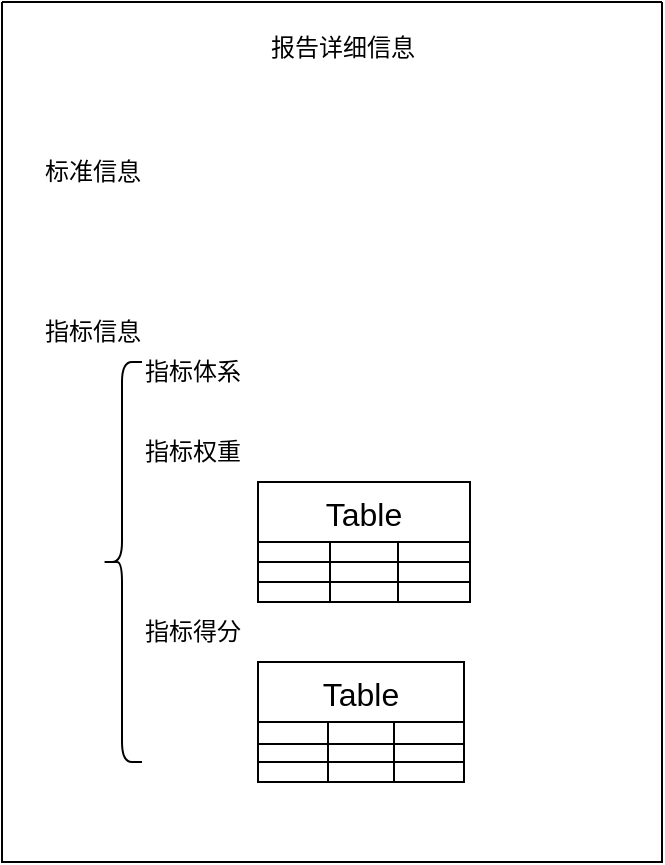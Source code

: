 <mxfile version="24.7.1" type="github">
  <diagram name="第 1 页" id="54DMhBAdJsvp6dHajpUP">
    <mxGraphModel dx="1290" dy="541" grid="1" gridSize="10" guides="1" tooltips="1" connect="1" arrows="1" fold="1" page="1" pageScale="1" pageWidth="827" pageHeight="1169" math="0" shadow="0">
      <root>
        <mxCell id="0" />
        <mxCell id="1" parent="0" />
        <mxCell id="b9Zt9LoIyYziU5IH4zG4-1" value="" style="swimlane;startSize=0;" vertex="1" parent="1">
          <mxGeometry x="180" y="230" width="330" height="430" as="geometry" />
        </mxCell>
        <mxCell id="b9Zt9LoIyYziU5IH4zG4-6" value="指标权重" style="text;html=1;align=center;verticalAlign=middle;resizable=0;points=[];autosize=1;strokeColor=none;fillColor=none;" vertex="1" parent="b9Zt9LoIyYziU5IH4zG4-1">
          <mxGeometry x="60" y="210" width="70" height="30" as="geometry" />
        </mxCell>
        <mxCell id="b9Zt9LoIyYziU5IH4zG4-5" value="指标得分" style="text;html=1;align=center;verticalAlign=middle;resizable=0;points=[];autosize=1;strokeColor=none;fillColor=none;" vertex="1" parent="b9Zt9LoIyYziU5IH4zG4-1">
          <mxGeometry x="60" y="300" width="70" height="30" as="geometry" />
        </mxCell>
        <mxCell id="b9Zt9LoIyYziU5IH4zG4-4" value="指标体系" style="text;html=1;align=center;verticalAlign=middle;resizable=0;points=[];autosize=1;strokeColor=none;fillColor=none;" vertex="1" parent="b9Zt9LoIyYziU5IH4zG4-1">
          <mxGeometry x="60" y="170" width="70" height="30" as="geometry" />
        </mxCell>
        <mxCell id="b9Zt9LoIyYziU5IH4zG4-3" value="标准信息" style="text;html=1;align=center;verticalAlign=middle;resizable=0;points=[];autosize=1;strokeColor=none;fillColor=none;" vertex="1" parent="b9Zt9LoIyYziU5IH4zG4-1">
          <mxGeometry x="10" y="70" width="70" height="30" as="geometry" />
        </mxCell>
        <mxCell id="b9Zt9LoIyYziU5IH4zG4-2" value="报告详细信息" style="text;html=1;align=center;verticalAlign=middle;resizable=0;points=[];autosize=1;strokeColor=none;fillColor=none;" vertex="1" parent="b9Zt9LoIyYziU5IH4zG4-1">
          <mxGeometry x="120" y="8" width="100" height="30" as="geometry" />
        </mxCell>
        <mxCell id="b9Zt9LoIyYziU5IH4zG4-7" value="指标信息" style="text;html=1;align=center;verticalAlign=middle;resizable=0;points=[];autosize=1;strokeColor=none;fillColor=none;" vertex="1" parent="b9Zt9LoIyYziU5IH4zG4-1">
          <mxGeometry x="10" y="150" width="70" height="30" as="geometry" />
        </mxCell>
        <mxCell id="b9Zt9LoIyYziU5IH4zG4-8" value="Table" style="shape=table;startSize=30;container=1;collapsible=0;childLayout=tableLayout;strokeColor=default;fontSize=16;" vertex="1" parent="b9Zt9LoIyYziU5IH4zG4-1">
          <mxGeometry x="128" y="330" width="103" height="60" as="geometry" />
        </mxCell>
        <mxCell id="b9Zt9LoIyYziU5IH4zG4-9" value="" style="shape=tableRow;horizontal=0;startSize=0;swimlaneHead=0;swimlaneBody=0;strokeColor=inherit;top=0;left=0;bottom=0;right=0;collapsible=0;dropTarget=0;fillColor=none;points=[[0,0.5],[1,0.5]];portConstraint=eastwest;fontSize=16;" vertex="1" parent="b9Zt9LoIyYziU5IH4zG4-8">
          <mxGeometry y="30" width="103" height="11" as="geometry" />
        </mxCell>
        <mxCell id="b9Zt9LoIyYziU5IH4zG4-10" value="" style="shape=partialRectangle;html=1;whiteSpace=wrap;connectable=0;strokeColor=inherit;overflow=hidden;fillColor=none;top=0;left=0;bottom=0;right=0;pointerEvents=1;fontSize=16;" vertex="1" parent="b9Zt9LoIyYziU5IH4zG4-9">
          <mxGeometry width="35" height="11" as="geometry">
            <mxRectangle width="35" height="11" as="alternateBounds" />
          </mxGeometry>
        </mxCell>
        <mxCell id="b9Zt9LoIyYziU5IH4zG4-11" value="" style="shape=partialRectangle;html=1;whiteSpace=wrap;connectable=0;strokeColor=inherit;overflow=hidden;fillColor=none;top=0;left=0;bottom=0;right=0;pointerEvents=1;fontSize=16;" vertex="1" parent="b9Zt9LoIyYziU5IH4zG4-9">
          <mxGeometry x="35" width="33" height="11" as="geometry">
            <mxRectangle width="33" height="11" as="alternateBounds" />
          </mxGeometry>
        </mxCell>
        <mxCell id="b9Zt9LoIyYziU5IH4zG4-12" value="" style="shape=partialRectangle;html=1;whiteSpace=wrap;connectable=0;strokeColor=inherit;overflow=hidden;fillColor=none;top=0;left=0;bottom=0;right=0;pointerEvents=1;fontSize=16;" vertex="1" parent="b9Zt9LoIyYziU5IH4zG4-9">
          <mxGeometry x="68" width="35" height="11" as="geometry">
            <mxRectangle width="35" height="11" as="alternateBounds" />
          </mxGeometry>
        </mxCell>
        <mxCell id="b9Zt9LoIyYziU5IH4zG4-13" value="" style="shape=tableRow;horizontal=0;startSize=0;swimlaneHead=0;swimlaneBody=0;strokeColor=inherit;top=0;left=0;bottom=0;right=0;collapsible=0;dropTarget=0;fillColor=none;points=[[0,0.5],[1,0.5]];portConstraint=eastwest;fontSize=16;" vertex="1" parent="b9Zt9LoIyYziU5IH4zG4-8">
          <mxGeometry y="41" width="103" height="9" as="geometry" />
        </mxCell>
        <mxCell id="b9Zt9LoIyYziU5IH4zG4-14" value="" style="shape=partialRectangle;html=1;whiteSpace=wrap;connectable=0;strokeColor=inherit;overflow=hidden;fillColor=none;top=0;left=0;bottom=0;right=0;pointerEvents=1;fontSize=16;" vertex="1" parent="b9Zt9LoIyYziU5IH4zG4-13">
          <mxGeometry width="35" height="9" as="geometry">
            <mxRectangle width="35" height="9" as="alternateBounds" />
          </mxGeometry>
        </mxCell>
        <mxCell id="b9Zt9LoIyYziU5IH4zG4-15" value="" style="shape=partialRectangle;html=1;whiteSpace=wrap;connectable=0;strokeColor=inherit;overflow=hidden;fillColor=none;top=0;left=0;bottom=0;right=0;pointerEvents=1;fontSize=16;" vertex="1" parent="b9Zt9LoIyYziU5IH4zG4-13">
          <mxGeometry x="35" width="33" height="9" as="geometry">
            <mxRectangle width="33" height="9" as="alternateBounds" />
          </mxGeometry>
        </mxCell>
        <mxCell id="b9Zt9LoIyYziU5IH4zG4-16" value="" style="shape=partialRectangle;html=1;whiteSpace=wrap;connectable=0;strokeColor=inherit;overflow=hidden;fillColor=none;top=0;left=0;bottom=0;right=0;pointerEvents=1;fontSize=16;" vertex="1" parent="b9Zt9LoIyYziU5IH4zG4-13">
          <mxGeometry x="68" width="35" height="9" as="geometry">
            <mxRectangle width="35" height="9" as="alternateBounds" />
          </mxGeometry>
        </mxCell>
        <mxCell id="b9Zt9LoIyYziU5IH4zG4-17" value="" style="shape=tableRow;horizontal=0;startSize=0;swimlaneHead=0;swimlaneBody=0;strokeColor=inherit;top=0;left=0;bottom=0;right=0;collapsible=0;dropTarget=0;fillColor=none;points=[[0,0.5],[1,0.5]];portConstraint=eastwest;fontSize=16;" vertex="1" parent="b9Zt9LoIyYziU5IH4zG4-8">
          <mxGeometry y="50" width="103" height="10" as="geometry" />
        </mxCell>
        <mxCell id="b9Zt9LoIyYziU5IH4zG4-18" value="" style="shape=partialRectangle;html=1;whiteSpace=wrap;connectable=0;strokeColor=inherit;overflow=hidden;fillColor=none;top=0;left=0;bottom=0;right=0;pointerEvents=1;fontSize=16;" vertex="1" parent="b9Zt9LoIyYziU5IH4zG4-17">
          <mxGeometry width="35" height="10" as="geometry">
            <mxRectangle width="35" height="10" as="alternateBounds" />
          </mxGeometry>
        </mxCell>
        <mxCell id="b9Zt9LoIyYziU5IH4zG4-19" value="" style="shape=partialRectangle;html=1;whiteSpace=wrap;connectable=0;strokeColor=inherit;overflow=hidden;fillColor=none;top=0;left=0;bottom=0;right=0;pointerEvents=1;fontSize=16;" vertex="1" parent="b9Zt9LoIyYziU5IH4zG4-17">
          <mxGeometry x="35" width="33" height="10" as="geometry">
            <mxRectangle width="33" height="10" as="alternateBounds" />
          </mxGeometry>
        </mxCell>
        <mxCell id="b9Zt9LoIyYziU5IH4zG4-20" value="" style="shape=partialRectangle;html=1;whiteSpace=wrap;connectable=0;strokeColor=inherit;overflow=hidden;fillColor=none;top=0;left=0;bottom=0;right=0;pointerEvents=1;fontSize=16;" vertex="1" parent="b9Zt9LoIyYziU5IH4zG4-17">
          <mxGeometry x="68" width="35" height="10" as="geometry">
            <mxRectangle width="35" height="10" as="alternateBounds" />
          </mxGeometry>
        </mxCell>
        <mxCell id="b9Zt9LoIyYziU5IH4zG4-21" value="Table" style="shape=table;startSize=30;container=1;collapsible=0;childLayout=tableLayout;strokeColor=default;fontSize=16;" vertex="1" parent="b9Zt9LoIyYziU5IH4zG4-1">
          <mxGeometry x="128" y="240" width="106" height="60" as="geometry" />
        </mxCell>
        <mxCell id="b9Zt9LoIyYziU5IH4zG4-22" value="" style="shape=tableRow;horizontal=0;startSize=0;swimlaneHead=0;swimlaneBody=0;strokeColor=inherit;top=0;left=0;bottom=0;right=0;collapsible=0;dropTarget=0;fillColor=none;points=[[0,0.5],[1,0.5]];portConstraint=eastwest;fontSize=16;" vertex="1" parent="b9Zt9LoIyYziU5IH4zG4-21">
          <mxGeometry y="30" width="106" height="10" as="geometry" />
        </mxCell>
        <mxCell id="b9Zt9LoIyYziU5IH4zG4-23" value="" style="shape=partialRectangle;html=1;whiteSpace=wrap;connectable=0;strokeColor=inherit;overflow=hidden;fillColor=none;top=0;left=0;bottom=0;right=0;pointerEvents=1;fontSize=16;" vertex="1" parent="b9Zt9LoIyYziU5IH4zG4-22">
          <mxGeometry width="36" height="10" as="geometry">
            <mxRectangle width="36" height="10" as="alternateBounds" />
          </mxGeometry>
        </mxCell>
        <mxCell id="b9Zt9LoIyYziU5IH4zG4-24" value="" style="shape=partialRectangle;html=1;whiteSpace=wrap;connectable=0;strokeColor=inherit;overflow=hidden;fillColor=none;top=0;left=0;bottom=0;right=0;pointerEvents=1;fontSize=16;" vertex="1" parent="b9Zt9LoIyYziU5IH4zG4-22">
          <mxGeometry x="36" width="34" height="10" as="geometry">
            <mxRectangle width="34" height="10" as="alternateBounds" />
          </mxGeometry>
        </mxCell>
        <mxCell id="b9Zt9LoIyYziU5IH4zG4-25" value="" style="shape=partialRectangle;html=1;whiteSpace=wrap;connectable=0;strokeColor=inherit;overflow=hidden;fillColor=none;top=0;left=0;bottom=0;right=0;pointerEvents=1;fontSize=16;" vertex="1" parent="b9Zt9LoIyYziU5IH4zG4-22">
          <mxGeometry x="70" width="36" height="10" as="geometry">
            <mxRectangle width="36" height="10" as="alternateBounds" />
          </mxGeometry>
        </mxCell>
        <mxCell id="b9Zt9LoIyYziU5IH4zG4-26" value="" style="shape=tableRow;horizontal=0;startSize=0;swimlaneHead=0;swimlaneBody=0;strokeColor=inherit;top=0;left=0;bottom=0;right=0;collapsible=0;dropTarget=0;fillColor=none;points=[[0,0.5],[1,0.5]];portConstraint=eastwest;fontSize=16;" vertex="1" parent="b9Zt9LoIyYziU5IH4zG4-21">
          <mxGeometry y="40" width="106" height="10" as="geometry" />
        </mxCell>
        <mxCell id="b9Zt9LoIyYziU5IH4zG4-27" value="" style="shape=partialRectangle;html=1;whiteSpace=wrap;connectable=0;strokeColor=inherit;overflow=hidden;fillColor=none;top=0;left=0;bottom=0;right=0;pointerEvents=1;fontSize=16;" vertex="1" parent="b9Zt9LoIyYziU5IH4zG4-26">
          <mxGeometry width="36" height="10" as="geometry">
            <mxRectangle width="36" height="10" as="alternateBounds" />
          </mxGeometry>
        </mxCell>
        <mxCell id="b9Zt9LoIyYziU5IH4zG4-28" value="" style="shape=partialRectangle;html=1;whiteSpace=wrap;connectable=0;strokeColor=inherit;overflow=hidden;fillColor=none;top=0;left=0;bottom=0;right=0;pointerEvents=1;fontSize=16;" vertex="1" parent="b9Zt9LoIyYziU5IH4zG4-26">
          <mxGeometry x="36" width="34" height="10" as="geometry">
            <mxRectangle width="34" height="10" as="alternateBounds" />
          </mxGeometry>
        </mxCell>
        <mxCell id="b9Zt9LoIyYziU5IH4zG4-29" value="" style="shape=partialRectangle;html=1;whiteSpace=wrap;connectable=0;strokeColor=inherit;overflow=hidden;fillColor=none;top=0;left=0;bottom=0;right=0;pointerEvents=1;fontSize=16;" vertex="1" parent="b9Zt9LoIyYziU5IH4zG4-26">
          <mxGeometry x="70" width="36" height="10" as="geometry">
            <mxRectangle width="36" height="10" as="alternateBounds" />
          </mxGeometry>
        </mxCell>
        <mxCell id="b9Zt9LoIyYziU5IH4zG4-30" value="" style="shape=tableRow;horizontal=0;startSize=0;swimlaneHead=0;swimlaneBody=0;strokeColor=inherit;top=0;left=0;bottom=0;right=0;collapsible=0;dropTarget=0;fillColor=none;points=[[0,0.5],[1,0.5]];portConstraint=eastwest;fontSize=16;" vertex="1" parent="b9Zt9LoIyYziU5IH4zG4-21">
          <mxGeometry y="50" width="106" height="10" as="geometry" />
        </mxCell>
        <mxCell id="b9Zt9LoIyYziU5IH4zG4-31" value="" style="shape=partialRectangle;html=1;whiteSpace=wrap;connectable=0;strokeColor=inherit;overflow=hidden;fillColor=none;top=0;left=0;bottom=0;right=0;pointerEvents=1;fontSize=16;" vertex="1" parent="b9Zt9LoIyYziU5IH4zG4-30">
          <mxGeometry width="36" height="10" as="geometry">
            <mxRectangle width="36" height="10" as="alternateBounds" />
          </mxGeometry>
        </mxCell>
        <mxCell id="b9Zt9LoIyYziU5IH4zG4-32" value="" style="shape=partialRectangle;html=1;whiteSpace=wrap;connectable=0;strokeColor=inherit;overflow=hidden;fillColor=none;top=0;left=0;bottom=0;right=0;pointerEvents=1;fontSize=16;" vertex="1" parent="b9Zt9LoIyYziU5IH4zG4-30">
          <mxGeometry x="36" width="34" height="10" as="geometry">
            <mxRectangle width="34" height="10" as="alternateBounds" />
          </mxGeometry>
        </mxCell>
        <mxCell id="b9Zt9LoIyYziU5IH4zG4-33" value="" style="shape=partialRectangle;html=1;whiteSpace=wrap;connectable=0;strokeColor=inherit;overflow=hidden;fillColor=none;top=0;left=0;bottom=0;right=0;pointerEvents=1;fontSize=16;" vertex="1" parent="b9Zt9LoIyYziU5IH4zG4-30">
          <mxGeometry x="70" width="36" height="10" as="geometry">
            <mxRectangle width="36" height="10" as="alternateBounds" />
          </mxGeometry>
        </mxCell>
        <mxCell id="b9Zt9LoIyYziU5IH4zG4-34" value="" style="shape=curlyBracket;whiteSpace=wrap;html=1;rounded=1;labelPosition=left;verticalLabelPosition=middle;align=right;verticalAlign=middle;" vertex="1" parent="b9Zt9LoIyYziU5IH4zG4-1">
          <mxGeometry x="50" y="180" width="20" height="200" as="geometry" />
        </mxCell>
      </root>
    </mxGraphModel>
  </diagram>
</mxfile>
